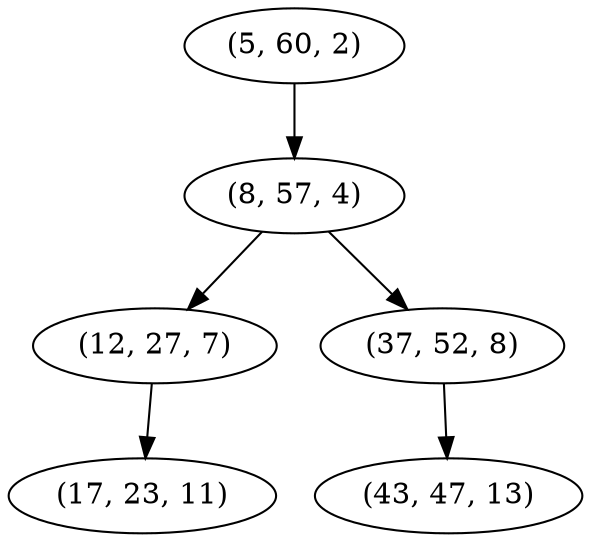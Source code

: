 digraph tree {
    "(5, 60, 2)";
    "(8, 57, 4)";
    "(12, 27, 7)";
    "(17, 23, 11)";
    "(37, 52, 8)";
    "(43, 47, 13)";
    "(5, 60, 2)" -> "(8, 57, 4)";
    "(8, 57, 4)" -> "(12, 27, 7)";
    "(8, 57, 4)" -> "(37, 52, 8)";
    "(12, 27, 7)" -> "(17, 23, 11)";
    "(37, 52, 8)" -> "(43, 47, 13)";
}
